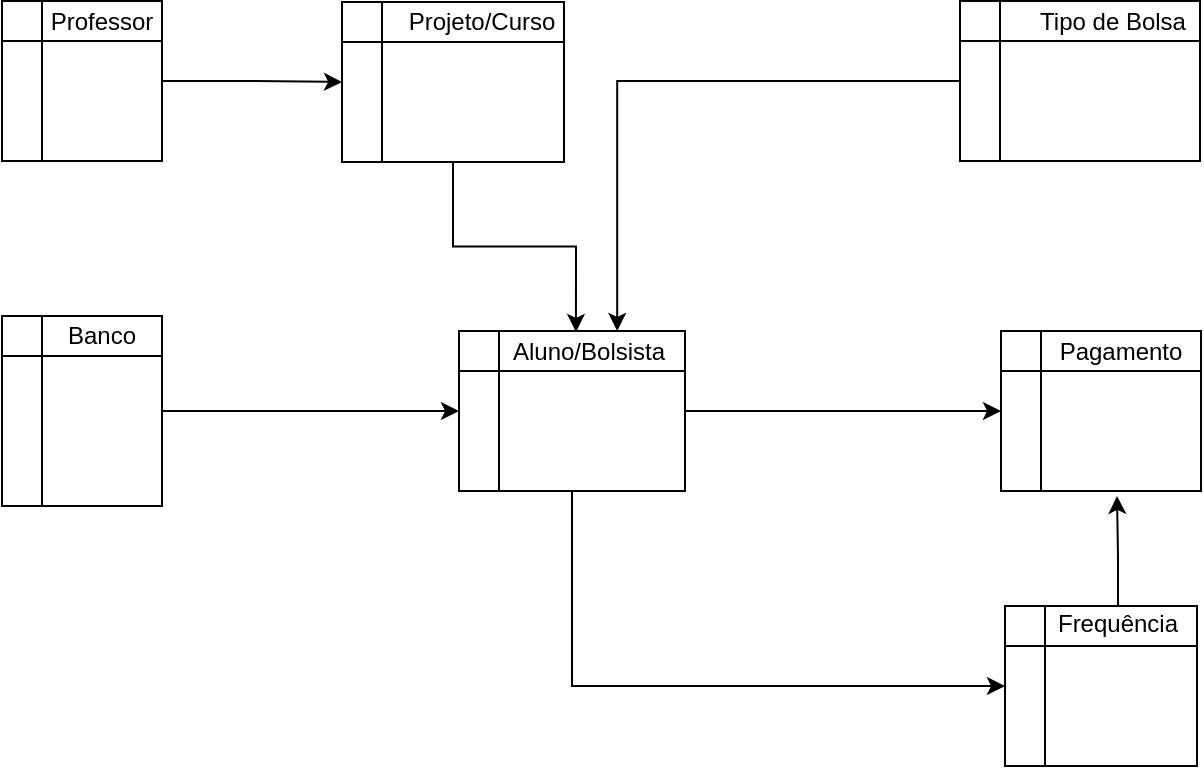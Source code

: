 <mxfile version="10.6.7" type="github"><diagram id="nmdpzbEDw-4y6PS4kuGq" name="Page-1"><mxGraphModel dx="1074" dy="567" grid="1" gridSize="10" guides="1" tooltips="1" connect="1" arrows="1" fold="1" page="1" pageScale="1" pageWidth="827" pageHeight="1169" math="0" shadow="0"><root><mxCell id="0"/><mxCell id="1" parent="0"/><mxCell id="Gj2s47wb1v6IsXzuz9WV-20" value="" style="group" parent="1" vertex="1" connectable="0"><mxGeometry x="338.5" y="287.5" width="113" height="80" as="geometry"/></mxCell><mxCell id="Gj2s47wb1v6IsXzuz9WV-14" value="" style="shape=internalStorage;whiteSpace=wrap;html=1;backgroundOutline=1;" parent="Gj2s47wb1v6IsXzuz9WV-20" vertex="1"><mxGeometry width="113" height="80" as="geometry"/></mxCell><mxCell id="Gj2s47wb1v6IsXzuz9WV-15" value="Aluno/Bolsista" style="text;html=1;strokeColor=none;fillColor=none;align=center;verticalAlign=middle;whiteSpace=wrap;rounded=0;" parent="Gj2s47wb1v6IsXzuz9WV-20" vertex="1"><mxGeometry x="36.725" width="56.5" height="20" as="geometry"/></mxCell><mxCell id="Gj2s47wb1v6IsXzuz9WV-21" value="" style="group" parent="1" vertex="1" connectable="0"><mxGeometry x="609.5" y="287.5" width="96" height="80" as="geometry"/></mxCell><mxCell id="Gj2s47wb1v6IsXzuz9WV-16" value="" style="shape=internalStorage;whiteSpace=wrap;html=1;backgroundOutline=1;" parent="Gj2s47wb1v6IsXzuz9WV-21" vertex="1"><mxGeometry width="100" height="80" as="geometry"/></mxCell><mxCell id="Gj2s47wb1v6IsXzuz9WV-17" value="Pagamento" style="text;html=1;strokeColor=none;fillColor=none;align=center;verticalAlign=middle;whiteSpace=wrap;rounded=0;" parent="Gj2s47wb1v6IsXzuz9WV-21" vertex="1"><mxGeometry x="36" width="47" height="20" as="geometry"/></mxCell><mxCell id="Gj2s47wb1v6IsXzuz9WV-23" value="" style="group" parent="1" vertex="1" connectable="0"><mxGeometry x="110" y="280" width="80" height="95" as="geometry"/></mxCell><mxCell id="Gj2s47wb1v6IsXzuz9WV-5" value="" style="shape=internalStorage;whiteSpace=wrap;html=1;backgroundOutline=1;" parent="Gj2s47wb1v6IsXzuz9WV-23" vertex="1"><mxGeometry width="80" height="95" as="geometry"/></mxCell><mxCell id="Gj2s47wb1v6IsXzuz9WV-6" value="Banco" style="text;html=1;strokeColor=none;fillColor=none;align=center;verticalAlign=middle;whiteSpace=wrap;rounded=0;" parent="Gj2s47wb1v6IsXzuz9WV-23" vertex="1"><mxGeometry x="30" width="40" height="20" as="geometry"/></mxCell><mxCell id="Gj2s47wb1v6IsXzuz9WV-25" value="" style="group" parent="1" vertex="1" connectable="0"><mxGeometry x="280" y="123" width="111" height="80" as="geometry"/></mxCell><mxCell id="Gj2s47wb1v6IsXzuz9WV-10" value="" style="shape=internalStorage;whiteSpace=wrap;html=1;backgroundOutline=1;" parent="Gj2s47wb1v6IsXzuz9WV-25" vertex="1"><mxGeometry width="111.0" height="80" as="geometry"/></mxCell><mxCell id="Gj2s47wb1v6IsXzuz9WV-11" value="Unidade" style="text;html=1;strokeColor=none;fillColor=none;align=center;verticalAlign=middle;whiteSpace=wrap;rounded=0;" parent="Gj2s47wb1v6IsXzuz9WV-25" vertex="1"><mxGeometry x="41.625" width="55.5" height="20" as="geometry"/></mxCell><mxCell id="Gj2s47wb1v6IsXzuz9WV-27" value="" style="group" parent="Gj2s47wb1v6IsXzuz9WV-25" vertex="1" connectable="0"><mxGeometry width="111.0" height="80" as="geometry"/></mxCell><mxCell id="Gj2s47wb1v6IsXzuz9WV-28" value="" style="shape=internalStorage;whiteSpace=wrap;html=1;backgroundOutline=1;" parent="Gj2s47wb1v6IsXzuz9WV-27" vertex="1"><mxGeometry width="111.0" height="80" as="geometry"/></mxCell><mxCell id="Gj2s47wb1v6IsXzuz9WV-29" value="Projeto/Curso" style="text;html=1;strokeColor=none;fillColor=none;align=center;verticalAlign=middle;whiteSpace=wrap;rounded=0;" parent="Gj2s47wb1v6IsXzuz9WV-27" vertex="1"><mxGeometry x="41.625" width="55.5" height="20" as="geometry"/></mxCell><mxCell id="Gj2s47wb1v6IsXzuz9WV-26" value="" style="group" parent="1" vertex="1" connectable="0"><mxGeometry x="589" y="122.5" width="117" height="80" as="geometry"/></mxCell><mxCell id="Gj2s47wb1v6IsXzuz9WV-12" value="" style="shape=internalStorage;whiteSpace=wrap;html=1;backgroundOutline=1;" parent="Gj2s47wb1v6IsXzuz9WV-26" vertex="1"><mxGeometry width="120.0" height="80" as="geometry"/></mxCell><mxCell id="Gj2s47wb1v6IsXzuz9WV-13" value="Tipo de Bolsa" style="text;html=1;strokeColor=none;fillColor=none;align=center;verticalAlign=middle;whiteSpace=wrap;rounded=0;" parent="Gj2s47wb1v6IsXzuz9WV-26" vertex="1"><mxGeometry x="32.727" width="87.273" height="20" as="geometry"/></mxCell><mxCell id="Gj2s47wb1v6IsXzuz9WV-36" style="edgeStyle=orthogonalEdgeStyle;rounded=0;orthogonalLoop=1;jettySize=auto;html=1;entryX=0;entryY=0.5;entryDx=0;entryDy=0;" parent="1" source="Gj2s47wb1v6IsXzuz9WV-5" target="Gj2s47wb1v6IsXzuz9WV-14" edge="1"><mxGeometry relative="1" as="geometry"/></mxCell><mxCell id="Gj2s47wb1v6IsXzuz9WV-40" value="" style="group" parent="1" vertex="1" connectable="0"><mxGeometry x="110" y="122.5" width="80" height="80" as="geometry"/></mxCell><mxCell id="Gj2s47wb1v6IsXzuz9WV-18" value="" style="shape=internalStorage;whiteSpace=wrap;html=1;backgroundOutline=1;" parent="Gj2s47wb1v6IsXzuz9WV-40" vertex="1"><mxGeometry width="80" height="80" as="geometry"/></mxCell><mxCell id="Gj2s47wb1v6IsXzuz9WV-39" value="Professor" style="text;html=1;strokeColor=none;fillColor=none;align=center;verticalAlign=middle;whiteSpace=wrap;rounded=0;" parent="Gj2s47wb1v6IsXzuz9WV-40" vertex="1"><mxGeometry x="30" width="40" height="20" as="geometry"/></mxCell><mxCell id="Gj2s47wb1v6IsXzuz9WV-41" style="edgeStyle=orthogonalEdgeStyle;rounded=0;orthogonalLoop=1;jettySize=auto;html=1;entryX=0;entryY=0.5;entryDx=0;entryDy=0;" parent="1" source="Gj2s47wb1v6IsXzuz9WV-18" target="Gj2s47wb1v6IsXzuz9WV-28" edge="1"><mxGeometry relative="1" as="geometry"/></mxCell><mxCell id="Gj2s47wb1v6IsXzuz9WV-44" value="" style="group" parent="1" vertex="1" connectable="0"><mxGeometry x="604" y="417.5" width="97" height="80" as="geometry"/></mxCell><mxCell id="Gj2s47wb1v6IsXzuz9WV-42" value="" style="shape=internalStorage;whiteSpace=wrap;html=1;backgroundOutline=1;" parent="Gj2s47wb1v6IsXzuz9WV-44" vertex="1"><mxGeometry x="7.5" y="7.5" width="96" height="80" as="geometry"/></mxCell><mxCell id="Gj2s47wb1v6IsXzuz9WV-43" value="Frequência" style="text;html=1;strokeColor=none;fillColor=none;align=center;verticalAlign=middle;whiteSpace=wrap;rounded=0;" parent="Gj2s47wb1v6IsXzuz9WV-44" vertex="1"><mxGeometry x="42.5" y="6" width="42" height="20" as="geometry"/></mxCell><mxCell id="Gj2s47wb1v6IsXzuz9WV-46" style="edgeStyle=orthogonalEdgeStyle;rounded=0;orthogonalLoop=1;jettySize=auto;html=1;entryX=0.58;entryY=1.031;entryDx=0;entryDy=0;entryPerimeter=0;" parent="1" source="Gj2s47wb1v6IsXzuz9WV-42" target="Gj2s47wb1v6IsXzuz9WV-16" edge="1"><mxGeometry relative="1" as="geometry"><Array as="points"><mxPoint x="668" y="400"/><mxPoint x="668" y="400"/></Array></mxGeometry></mxCell><mxCell id="Gj2s47wb1v6IsXzuz9WV-47" style="edgeStyle=orthogonalEdgeStyle;rounded=0;orthogonalLoop=1;jettySize=auto;html=1;entryX=0;entryY=0.5;entryDx=0;entryDy=0;exitX=0.5;exitY=1;exitDx=0;exitDy=0;" parent="1" source="Gj2s47wb1v6IsXzuz9WV-14" target="Gj2s47wb1v6IsXzuz9WV-42" edge="1"><mxGeometry relative="1" as="geometry"/></mxCell><mxCell id="Gj2s47wb1v6IsXzuz9WV-51" style="edgeStyle=orthogonalEdgeStyle;rounded=0;orthogonalLoop=1;jettySize=auto;html=1;entryX=0.385;entryY=0.025;entryDx=0;entryDy=0;entryPerimeter=0;" parent="1" source="Gj2s47wb1v6IsXzuz9WV-28" target="Gj2s47wb1v6IsXzuz9WV-15" edge="1"><mxGeometry relative="1" as="geometry"/></mxCell><mxCell id="Gj2s47wb1v6IsXzuz9WV-52" style="edgeStyle=orthogonalEdgeStyle;rounded=0;orthogonalLoop=1;jettySize=auto;html=1;entryX=0.75;entryY=0;entryDx=0;entryDy=0;" parent="1" source="Gj2s47wb1v6IsXzuz9WV-12" target="Gj2s47wb1v6IsXzuz9WV-15" edge="1"><mxGeometry relative="1" as="geometry"/></mxCell><mxCell id="Gj2s47wb1v6IsXzuz9WV-53" style="edgeStyle=orthogonalEdgeStyle;rounded=0;orthogonalLoop=1;jettySize=auto;html=1;entryX=0;entryY=0.5;entryDx=0;entryDy=0;" parent="1" source="Gj2s47wb1v6IsXzuz9WV-14" target="Gj2s47wb1v6IsXzuz9WV-16" edge="1"><mxGeometry relative="1" as="geometry"/></mxCell></root></mxGraphModel></diagram></mxfile>
